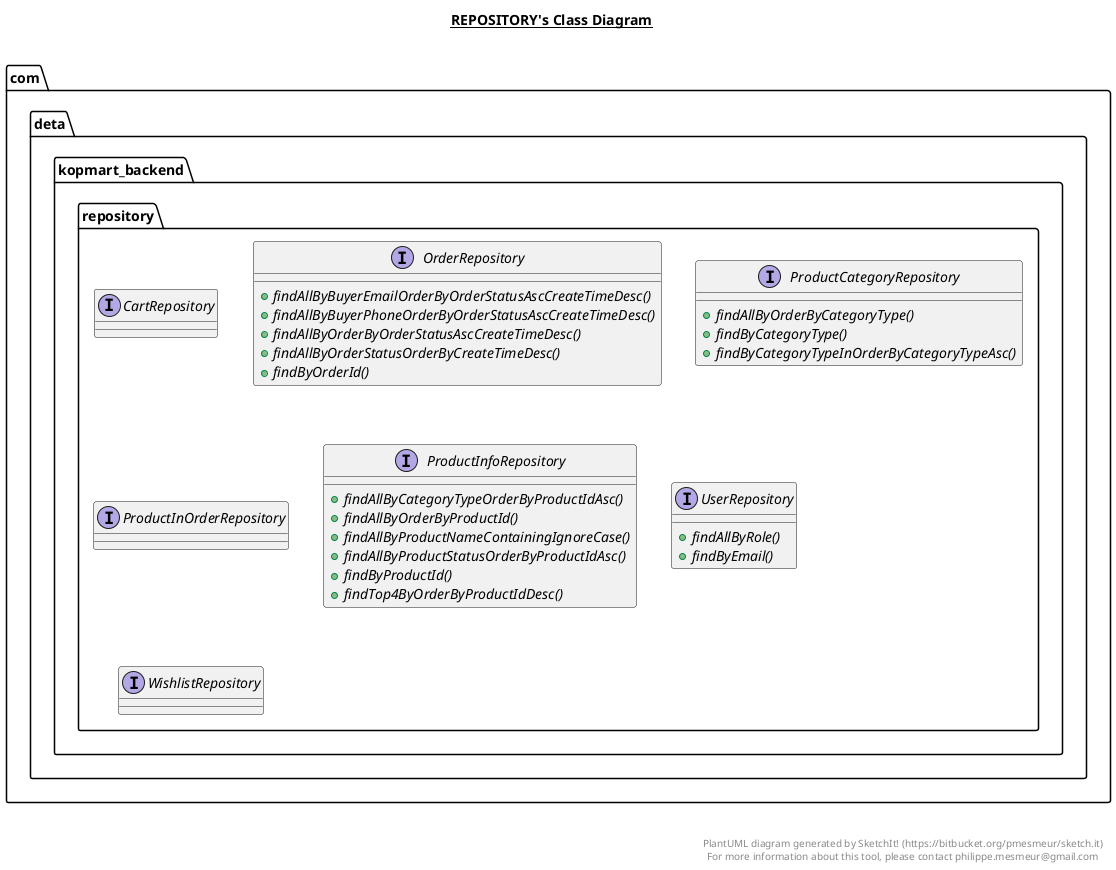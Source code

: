 @startuml

title __REPOSITORY's Class Diagram__\n

  namespace com.deta.kopmart_backend {
    namespace repository {
      interface com.deta.kopmart_backend.repository.CartRepository {
      }
    }
  }
  

  namespace com.deta.kopmart_backend {
    namespace repository {
      interface com.deta.kopmart_backend.repository.OrderRepository {
          {abstract} + findAllByBuyerEmailOrderByOrderStatusAscCreateTimeDesc()
          {abstract} + findAllByBuyerPhoneOrderByOrderStatusAscCreateTimeDesc()
          {abstract} + findAllByOrderByOrderStatusAscCreateTimeDesc()
          {abstract} + findAllByOrderStatusOrderByCreateTimeDesc()
          {abstract} + findByOrderId()
      }
    }
  }
  

  namespace com.deta.kopmart_backend {
    namespace repository {
      interface com.deta.kopmart_backend.repository.ProductCategoryRepository {
          {abstract} + findAllByOrderByCategoryType()
          {abstract} + findByCategoryType()
          {abstract} + findByCategoryTypeInOrderByCategoryTypeAsc()
      }
    }
  }
  

  namespace com.deta.kopmart_backend {
    namespace repository {
      interface com.deta.kopmart_backend.repository.ProductInOrderRepository {
      }
    }
  }
  

  namespace com.deta.kopmart_backend {
    namespace repository {
      interface com.deta.kopmart_backend.repository.ProductInfoRepository {
          {abstract} + findAllByCategoryTypeOrderByProductIdAsc()
          {abstract} + findAllByOrderByProductId()
          {abstract} + findAllByProductNameContainingIgnoreCase()
          {abstract} + findAllByProductStatusOrderByProductIdAsc()
          {abstract} + findByProductId()
          {abstract} + findTop4ByOrderByProductIdDesc()
      }
    }
  }
  

  namespace com.deta.kopmart_backend {
    namespace repository {
      interface com.deta.kopmart_backend.repository.UserRepository {
          {abstract} + findAllByRole()
          {abstract} + findByEmail()
      }
    }
  }
  

  namespace com.deta.kopmart_backend {
    namespace repository {
      interface com.deta.kopmart_backend.repository.WishlistRepository {
      }
    }
  }
  



right footer


PlantUML diagram generated by SketchIt! (https://bitbucket.org/pmesmeur/sketch.it)
For more information about this tool, please contact philippe.mesmeur@gmail.com
endfooter

@enduml
